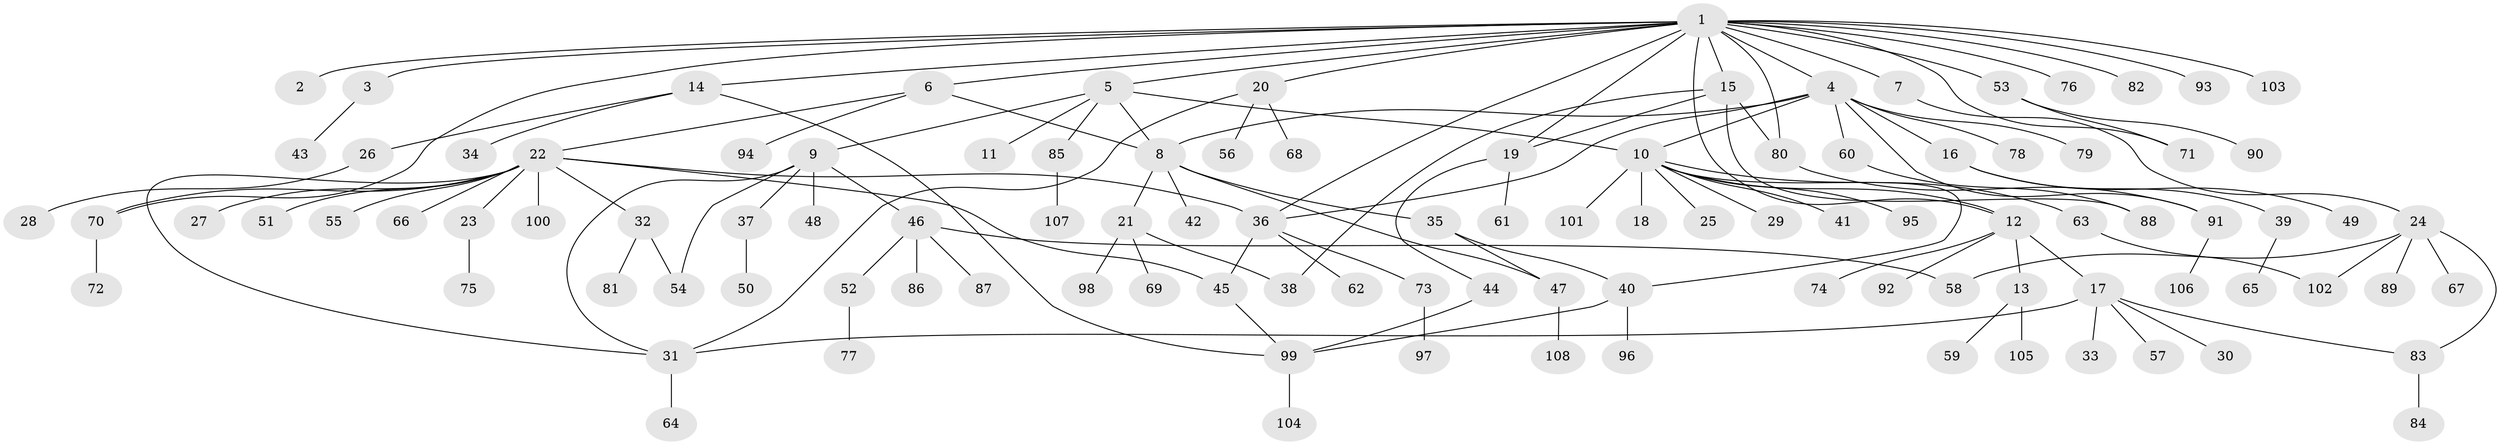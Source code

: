 // Generated by graph-tools (version 1.1) at 2025/35/03/09/25 02:35:28]
// undirected, 108 vertices, 133 edges
graph export_dot {
graph [start="1"]
  node [color=gray90,style=filled];
  1;
  2;
  3;
  4;
  5;
  6;
  7;
  8;
  9;
  10;
  11;
  12;
  13;
  14;
  15;
  16;
  17;
  18;
  19;
  20;
  21;
  22;
  23;
  24;
  25;
  26;
  27;
  28;
  29;
  30;
  31;
  32;
  33;
  34;
  35;
  36;
  37;
  38;
  39;
  40;
  41;
  42;
  43;
  44;
  45;
  46;
  47;
  48;
  49;
  50;
  51;
  52;
  53;
  54;
  55;
  56;
  57;
  58;
  59;
  60;
  61;
  62;
  63;
  64;
  65;
  66;
  67;
  68;
  69;
  70;
  71;
  72;
  73;
  74;
  75;
  76;
  77;
  78;
  79;
  80;
  81;
  82;
  83;
  84;
  85;
  86;
  87;
  88;
  89;
  90;
  91;
  92;
  93;
  94;
  95;
  96;
  97;
  98;
  99;
  100;
  101;
  102;
  103;
  104;
  105;
  106;
  107;
  108;
  1 -- 2;
  1 -- 3;
  1 -- 4;
  1 -- 5;
  1 -- 6;
  1 -- 7;
  1 -- 12;
  1 -- 14;
  1 -- 15;
  1 -- 19;
  1 -- 20;
  1 -- 36;
  1 -- 53;
  1 -- 70;
  1 -- 71;
  1 -- 76;
  1 -- 80;
  1 -- 82;
  1 -- 93;
  1 -- 103;
  3 -- 43;
  4 -- 8;
  4 -- 10;
  4 -- 16;
  4 -- 36;
  4 -- 60;
  4 -- 78;
  4 -- 79;
  4 -- 91;
  5 -- 8;
  5 -- 9;
  5 -- 10;
  5 -- 11;
  5 -- 85;
  6 -- 8;
  6 -- 22;
  6 -- 94;
  7 -- 24;
  8 -- 21;
  8 -- 35;
  8 -- 42;
  8 -- 47;
  9 -- 31;
  9 -- 37;
  9 -- 46;
  9 -- 48;
  9 -- 54;
  10 -- 12;
  10 -- 18;
  10 -- 25;
  10 -- 29;
  10 -- 40;
  10 -- 41;
  10 -- 63;
  10 -- 95;
  10 -- 101;
  12 -- 13;
  12 -- 17;
  12 -- 74;
  12 -- 92;
  13 -- 59;
  13 -- 105;
  14 -- 26;
  14 -- 34;
  14 -- 99;
  15 -- 19;
  15 -- 38;
  15 -- 80;
  15 -- 88;
  16 -- 39;
  16 -- 49;
  17 -- 30;
  17 -- 31;
  17 -- 33;
  17 -- 57;
  17 -- 83;
  19 -- 44;
  19 -- 61;
  20 -- 31;
  20 -- 56;
  20 -- 68;
  21 -- 38;
  21 -- 69;
  21 -- 98;
  22 -- 23;
  22 -- 27;
  22 -- 31;
  22 -- 32;
  22 -- 36;
  22 -- 45;
  22 -- 51;
  22 -- 55;
  22 -- 66;
  22 -- 70;
  22 -- 100;
  23 -- 75;
  24 -- 58;
  24 -- 67;
  24 -- 83;
  24 -- 89;
  24 -- 102;
  26 -- 28;
  31 -- 64;
  32 -- 54;
  32 -- 81;
  35 -- 40;
  35 -- 47;
  36 -- 45;
  36 -- 62;
  36 -- 73;
  37 -- 50;
  39 -- 65;
  40 -- 96;
  40 -- 99;
  44 -- 99;
  45 -- 99;
  46 -- 52;
  46 -- 58;
  46 -- 86;
  46 -- 87;
  47 -- 108;
  52 -- 77;
  53 -- 71;
  53 -- 90;
  60 -- 88;
  63 -- 102;
  70 -- 72;
  73 -- 97;
  80 -- 91;
  83 -- 84;
  85 -- 107;
  91 -- 106;
  99 -- 104;
}
